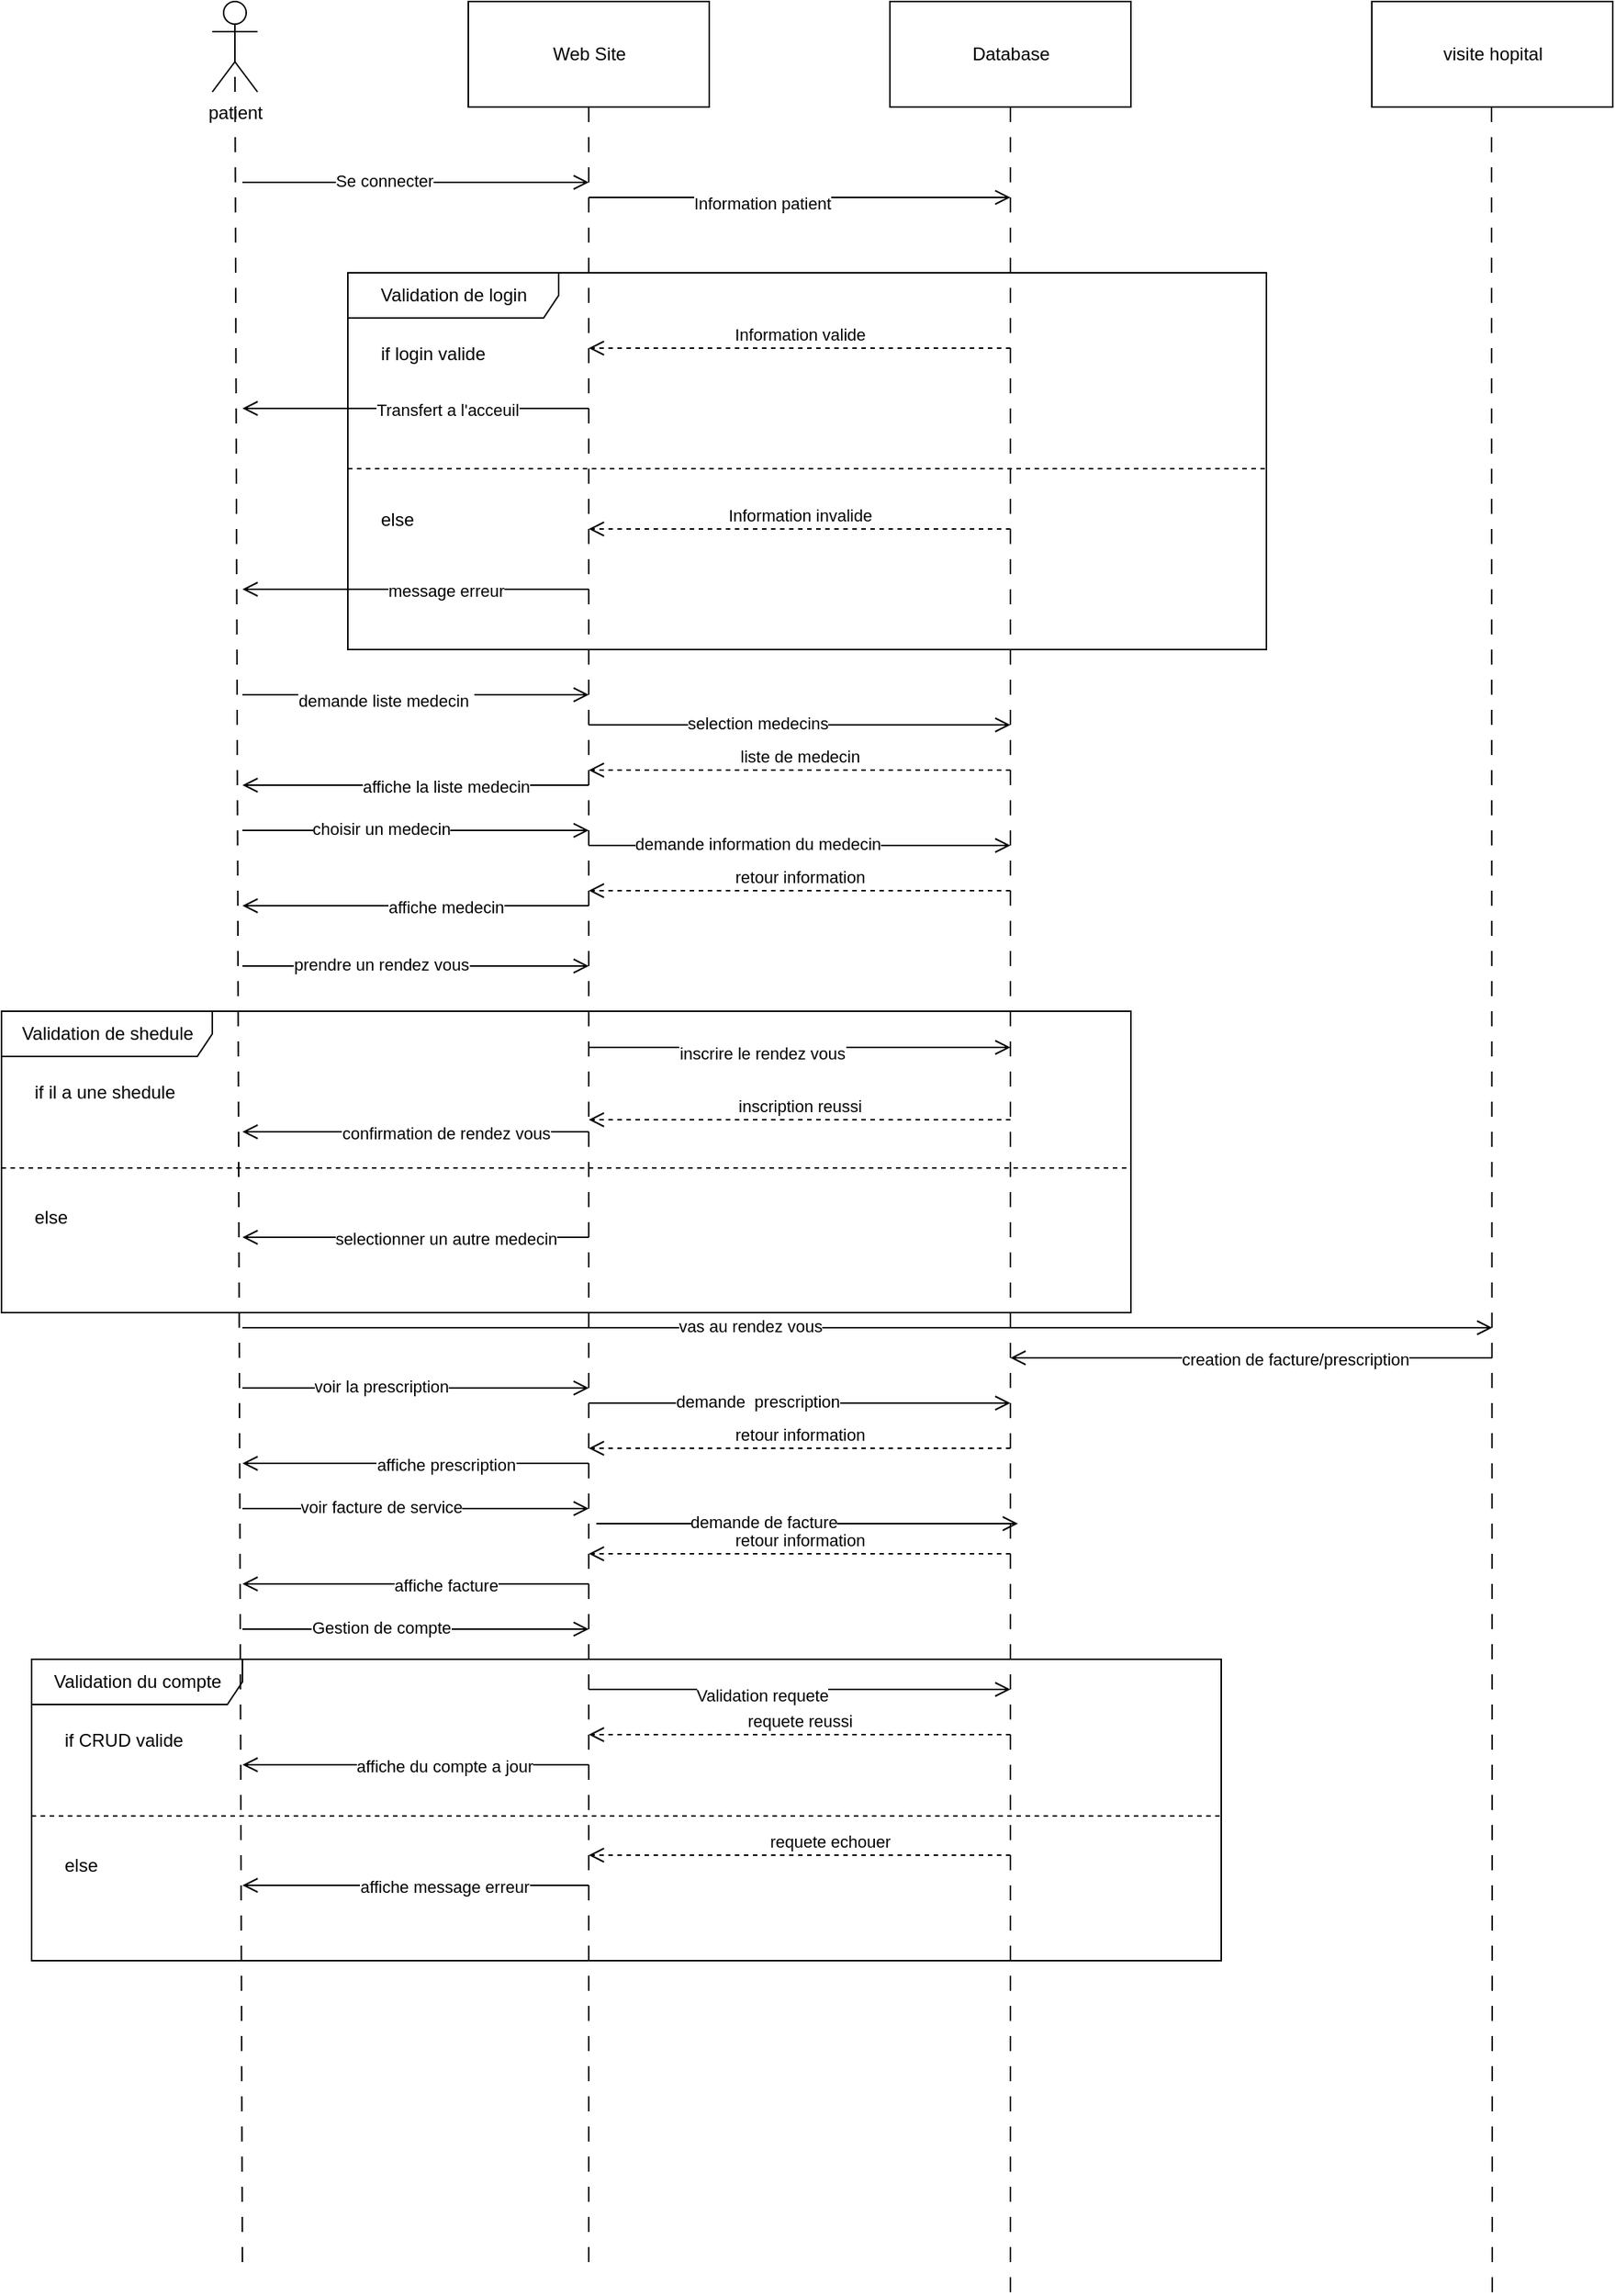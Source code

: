 <mxfile version="15.8.7" type="device"><diagram id="fwd8M2s1NlIsHdQnqqOC" name="Page-1"><mxGraphModel dx="1422" dy="865" grid="1" gridSize="10" guides="1" tooltips="1" connect="1" arrows="1" fold="1" page="1" pageScale="1" pageWidth="3300" pageHeight="4681" math="0" shadow="0"><root><mxCell id="0"/><mxCell id="1" parent="0"/><mxCell id="oa8hQklX-0XHlVbNp4vl-93" value="Validation du compte" style="shape=umlFrame;tabWidth=110;tabHeight=30;tabPosition=left;html=1;boundedLbl=1;labelInHeader=1;width=140;height=30;" vertex="1" parent="1"><mxGeometry x="150" y="1180" width="790" height="200" as="geometry"/></mxCell><mxCell id="oa8hQklX-0XHlVbNp4vl-94" value="if CRUD valide" style="text" vertex="1" parent="oa8hQklX-0XHlVbNp4vl-93"><mxGeometry width="100" height="20" relative="1" as="geometry"><mxPoint x="20" y="40" as="offset"/></mxGeometry></mxCell><mxCell id="oa8hQklX-0XHlVbNp4vl-95" value="else " style="line;strokeWidth=1;dashed=1;labelPosition=center;verticalLabelPosition=bottom;align=left;verticalAlign=top;spacingLeft=20;spacingTop=15;" vertex="1" parent="oa8hQklX-0XHlVbNp4vl-93"><mxGeometry y="100" width="790.0" height="8" as="geometry"/></mxCell><mxCell id="oa8hQklX-0XHlVbNp4vl-110" value="" style="endArrow=open;startArrow=none;endFill=0;startFill=0;endSize=8;html=1;verticalAlign=bottom;labelBackgroundColor=none;strokeWidth=1;rounded=0;" edge="1" parent="oa8hQklX-0XHlVbNp4vl-93"><mxGeometry width="160" relative="1" as="geometry"><mxPoint x="370.0" y="20" as="sourcePoint"/><mxPoint x="650" y="20" as="targetPoint"/></mxGeometry></mxCell><mxCell id="oa8hQklX-0XHlVbNp4vl-111" value="Validation requete" style="edgeLabel;html=1;align=center;verticalAlign=middle;resizable=0;points=[];" vertex="1" connectable="0" parent="oa8hQklX-0XHlVbNp4vl-110"><mxGeometry x="-0.179" y="-4" relative="1" as="geometry"><mxPoint as="offset"/></mxGeometry></mxCell><mxCell id="oa8hQklX-0XHlVbNp4vl-115" value="" style="endArrow=open;startArrow=none;endFill=0;startFill=0;endSize=8;html=1;verticalAlign=bottom;labelBackgroundColor=none;strokeWidth=1;rounded=0;" edge="1" parent="oa8hQklX-0XHlVbNp4vl-93"><mxGeometry width="160" relative="1" as="geometry"><mxPoint x="370.0" y="70" as="sourcePoint"/><mxPoint x="140.0" y="70" as="targetPoint"/></mxGeometry></mxCell><mxCell id="oa8hQklX-0XHlVbNp4vl-116" value="affiche du compte a jour" style="edgeLabel;html=1;align=center;verticalAlign=middle;resizable=0;points=[];" vertex="1" connectable="0" parent="oa8hQklX-0XHlVbNp4vl-115"><mxGeometry x="-0.183" y="1" relative="1" as="geometry"><mxPoint x="-2" as="offset"/></mxGeometry></mxCell><mxCell id="oa8hQklX-0XHlVbNp4vl-117" value="requete echouer" style="endArrow=open;startArrow=none;endFill=0;startFill=0;endSize=8;html=1;verticalAlign=bottom;dashed=1;labelBackgroundColor=none;rounded=0;" edge="1" parent="oa8hQklX-0XHlVbNp4vl-93"><mxGeometry x="-0.143" width="160" relative="1" as="geometry"><mxPoint x="650" y="130" as="sourcePoint"/><mxPoint x="370.0" y="130" as="targetPoint"/><mxPoint as="offset"/></mxGeometry></mxCell><mxCell id="oa8hQklX-0XHlVbNp4vl-118" value="" style="endArrow=open;startArrow=none;endFill=0;startFill=0;endSize=8;html=1;verticalAlign=bottom;labelBackgroundColor=none;strokeWidth=1;rounded=0;" edge="1" parent="oa8hQklX-0XHlVbNp4vl-93"><mxGeometry width="160" relative="1" as="geometry"><mxPoint x="370.0" y="150" as="sourcePoint"/><mxPoint x="140.0" y="150" as="targetPoint"/></mxGeometry></mxCell><mxCell id="oa8hQklX-0XHlVbNp4vl-119" value="affiche message erreur" style="edgeLabel;html=1;align=center;verticalAlign=middle;resizable=0;points=[];" vertex="1" connectable="0" parent="oa8hQklX-0XHlVbNp4vl-118"><mxGeometry x="-0.183" y="1" relative="1" as="geometry"><mxPoint x="-2" as="offset"/></mxGeometry></mxCell><mxCell id="oa8hQklX-0XHlVbNp4vl-53" value="Validation de shedule" style="shape=umlFrame;tabWidth=110;tabHeight=30;tabPosition=left;html=1;boundedLbl=1;labelInHeader=1;width=140;height=30;" vertex="1" parent="1"><mxGeometry x="130" y="750" width="750" height="200" as="geometry"/></mxCell><mxCell id="oa8hQklX-0XHlVbNp4vl-54" value="if il a une shedule" style="text" vertex="1" parent="oa8hQklX-0XHlVbNp4vl-53"><mxGeometry width="100" height="20" relative="1" as="geometry"><mxPoint x="20" y="40" as="offset"/></mxGeometry></mxCell><mxCell id="oa8hQklX-0XHlVbNp4vl-55" value="else " style="line;strokeWidth=1;dashed=1;labelPosition=center;verticalLabelPosition=bottom;align=left;verticalAlign=top;spacingLeft=20;spacingTop=15;" vertex="1" parent="oa8hQklX-0XHlVbNp4vl-53"><mxGeometry y="100" width="750.0" height="8" as="geometry"/></mxCell><mxCell id="oa8hQklX-0XHlVbNp4vl-41" value="" style="endArrow=open;startArrow=none;endFill=0;startFill=0;endSize=8;html=1;verticalAlign=bottom;labelBackgroundColor=none;strokeWidth=1;rounded=0;" edge="1" parent="oa8hQklX-0XHlVbNp4vl-53"><mxGeometry width="160" relative="1" as="geometry"><mxPoint x="390" y="24" as="sourcePoint"/><mxPoint x="670" y="24" as="targetPoint"/></mxGeometry></mxCell><mxCell id="oa8hQklX-0XHlVbNp4vl-42" value="inscrire le rendez vous" style="edgeLabel;html=1;align=center;verticalAlign=middle;resizable=0;points=[];" vertex="1" connectable="0" parent="oa8hQklX-0XHlVbNp4vl-41"><mxGeometry x="-0.179" y="-4" relative="1" as="geometry"><mxPoint as="offset"/></mxGeometry></mxCell><mxCell id="oa8hQklX-0XHlVbNp4vl-60" value="inscription reussi" style="endArrow=open;startArrow=none;endFill=0;startFill=0;endSize=8;html=1;verticalAlign=bottom;dashed=1;labelBackgroundColor=none;rounded=0;" edge="1" parent="oa8hQklX-0XHlVbNp4vl-53"><mxGeometry width="160" relative="1" as="geometry"><mxPoint x="670" y="72" as="sourcePoint"/><mxPoint x="390" y="72" as="targetPoint"/></mxGeometry></mxCell><mxCell id="oa8hQklX-0XHlVbNp4vl-61" value="" style="endArrow=open;startArrow=none;endFill=0;startFill=0;endSize=8;html=1;verticalAlign=bottom;labelBackgroundColor=none;strokeWidth=1;rounded=0;" edge="1" parent="oa8hQklX-0XHlVbNp4vl-53"><mxGeometry width="160" relative="1" as="geometry"><mxPoint x="390" y="80" as="sourcePoint"/><mxPoint x="160" y="80" as="targetPoint"/></mxGeometry></mxCell><mxCell id="oa8hQklX-0XHlVbNp4vl-62" value="confirmation de rendez vous" style="edgeLabel;html=1;align=center;verticalAlign=middle;resizable=0;points=[];" vertex="1" connectable="0" parent="oa8hQklX-0XHlVbNp4vl-61"><mxGeometry x="-0.183" y="1" relative="1" as="geometry"><mxPoint x="-1" as="offset"/></mxGeometry></mxCell><mxCell id="oa8hQklX-0XHlVbNp4vl-65" value="" style="endArrow=open;startArrow=none;endFill=0;startFill=0;endSize=8;html=1;verticalAlign=bottom;labelBackgroundColor=none;strokeWidth=1;rounded=0;" edge="1" parent="oa8hQklX-0XHlVbNp4vl-53"><mxGeometry width="160" relative="1" as="geometry"><mxPoint x="390" y="150" as="sourcePoint"/><mxPoint x="160" y="150" as="targetPoint"/></mxGeometry></mxCell><mxCell id="oa8hQklX-0XHlVbNp4vl-66" value="selectionner un autre medecin" style="edgeLabel;html=1;align=center;verticalAlign=middle;resizable=0;points=[];" vertex="1" connectable="0" parent="oa8hQklX-0XHlVbNp4vl-65"><mxGeometry x="-0.183" y="1" relative="1" as="geometry"><mxPoint x="-1" as="offset"/></mxGeometry></mxCell><mxCell id="oa8hQklX-0XHlVbNp4vl-13" value="Validation de login" style="shape=umlFrame;tabWidth=110;tabHeight=30;tabPosition=left;html=1;boundedLbl=1;labelInHeader=1;width=140;height=30;" vertex="1" parent="1"><mxGeometry x="360" y="260" width="610" height="250" as="geometry"/></mxCell><mxCell id="oa8hQklX-0XHlVbNp4vl-14" value="if login valide" style="text" vertex="1" parent="oa8hQklX-0XHlVbNp4vl-13"><mxGeometry width="100" height="20" relative="1" as="geometry"><mxPoint x="20" y="40" as="offset"/></mxGeometry></mxCell><mxCell id="oa8hQklX-0XHlVbNp4vl-15" value="else " style="line;strokeWidth=1;dashed=1;labelPosition=center;verticalLabelPosition=bottom;align=left;verticalAlign=top;spacingLeft=20;spacingTop=15;" vertex="1" parent="oa8hQklX-0XHlVbNp4vl-13"><mxGeometry y="125" width="610.0" height="10" as="geometry"/></mxCell><mxCell id="oa8hQklX-0XHlVbNp4vl-26" value="" style="endArrow=open;startArrow=none;endFill=0;startFill=0;endSize=8;html=1;verticalAlign=bottom;labelBackgroundColor=none;strokeWidth=1;rounded=0;" edge="1" parent="oa8hQklX-0XHlVbNp4vl-13"><mxGeometry width="160" relative="1" as="geometry"><mxPoint x="160" y="90" as="sourcePoint"/><mxPoint x="-70" y="90" as="targetPoint"/></mxGeometry></mxCell><mxCell id="oa8hQklX-0XHlVbNp4vl-27" value="Transfert a l'acceuil" style="edgeLabel;html=1;align=center;verticalAlign=middle;resizable=0;points=[];" vertex="1" connectable="0" parent="oa8hQklX-0XHlVbNp4vl-26"><mxGeometry x="-0.183" y="1" relative="1" as="geometry"><mxPoint as="offset"/></mxGeometry></mxCell><mxCell id="oa8hQklX-0XHlVbNp4vl-1" value="patient" style="shape=umlActor;verticalLabelPosition=bottom;verticalAlign=top;html=1;" vertex="1" parent="1"><mxGeometry x="270" y="80" width="30" height="60" as="geometry"/></mxCell><mxCell id="oa8hQklX-0XHlVbNp4vl-2" value="Database" style="text;html=1;align=center;verticalAlign=middle;dashed=0;fillColor=#ffffff;strokeColor=#000000;" vertex="1" parent="1"><mxGeometry x="720" y="80" width="160" height="70" as="geometry"/></mxCell><mxCell id="oa8hQklX-0XHlVbNp4vl-3" value="Web Site" style="text;html=1;align=center;verticalAlign=middle;dashed=0;fillColor=#ffffff;strokeColor=#000000;" vertex="1" parent="1"><mxGeometry x="440" y="80" width="160" height="70" as="geometry"/></mxCell><mxCell id="oa8hQklX-0XHlVbNp4vl-4" value="" style="endArrow=none;startArrow=none;endFill=0;startFill=0;endSize=8;html=1;verticalAlign=bottom;dashed=1;labelBackgroundColor=none;dashPattern=10 10;rounded=0;exitX=0.5;exitY=0.5;exitDx=0;exitDy=0;exitPerimeter=0;" edge="1" parent="1" source="oa8hQklX-0XHlVbNp4vl-1"><mxGeometry width="160" relative="1" as="geometry"><mxPoint x="640" y="470" as="sourcePoint"/><mxPoint x="290" y="1590" as="targetPoint"/></mxGeometry></mxCell><mxCell id="oa8hQklX-0XHlVbNp4vl-6" value="" style="endArrow=none;startArrow=none;endFill=0;startFill=0;endSize=8;html=1;verticalAlign=bottom;dashed=1;labelBackgroundColor=none;dashPattern=10 10;rounded=0;exitX=0.5;exitY=1;exitDx=0;exitDy=0;" edge="1" parent="1" source="oa8hQklX-0XHlVbNp4vl-3"><mxGeometry width="160" relative="1" as="geometry"><mxPoint x="295" y="120" as="sourcePoint"/><mxPoint x="520" y="1590" as="targetPoint"/></mxGeometry></mxCell><mxCell id="oa8hQklX-0XHlVbNp4vl-7" value="" style="endArrow=none;startArrow=none;endFill=0;startFill=0;endSize=8;html=1;verticalAlign=bottom;dashed=1;labelBackgroundColor=none;dashPattern=10 10;rounded=0;exitX=0.5;exitY=1;exitDx=0;exitDy=0;" edge="1" parent="1" source="oa8hQklX-0XHlVbNp4vl-2"><mxGeometry width="160" relative="1" as="geometry"><mxPoint x="305" y="130" as="sourcePoint"/><mxPoint x="800" y="1600" as="targetPoint"/></mxGeometry></mxCell><mxCell id="oa8hQklX-0XHlVbNp4vl-8" value="" style="endArrow=open;startArrow=none;endFill=0;startFill=0;endSize=8;html=1;verticalAlign=bottom;labelBackgroundColor=none;strokeWidth=1;rounded=0;" edge="1" parent="1"><mxGeometry width="160" relative="1" as="geometry"><mxPoint x="290" y="200" as="sourcePoint"/><mxPoint x="520" y="200" as="targetPoint"/></mxGeometry></mxCell><mxCell id="oa8hQklX-0XHlVbNp4vl-9" value="Se connecter" style="edgeLabel;html=1;align=center;verticalAlign=middle;resizable=0;points=[];" vertex="1" connectable="0" parent="oa8hQklX-0XHlVbNp4vl-8"><mxGeometry x="-0.183" y="1" relative="1" as="geometry"><mxPoint as="offset"/></mxGeometry></mxCell><mxCell id="oa8hQklX-0XHlVbNp4vl-10" value="" style="endArrow=open;startArrow=none;endFill=0;startFill=0;endSize=8;html=1;verticalAlign=bottom;labelBackgroundColor=none;strokeWidth=1;rounded=0;" edge="1" parent="1"><mxGeometry width="160" relative="1" as="geometry"><mxPoint x="520" y="210" as="sourcePoint"/><mxPoint x="800" y="210" as="targetPoint"/></mxGeometry></mxCell><mxCell id="oa8hQklX-0XHlVbNp4vl-12" value="Information patient" style="edgeLabel;html=1;align=center;verticalAlign=middle;resizable=0;points=[];" vertex="1" connectable="0" parent="oa8hQklX-0XHlVbNp4vl-10"><mxGeometry x="-0.179" y="-4" relative="1" as="geometry"><mxPoint as="offset"/></mxGeometry></mxCell><mxCell id="oa8hQklX-0XHlVbNp4vl-17" value="Information valide" style="endArrow=open;startArrow=none;endFill=0;startFill=0;endSize=8;html=1;verticalAlign=bottom;dashed=1;labelBackgroundColor=none;rounded=0;" edge="1" parent="1"><mxGeometry width="160" relative="1" as="geometry"><mxPoint x="800" y="310" as="sourcePoint"/><mxPoint x="520" y="310" as="targetPoint"/></mxGeometry></mxCell><mxCell id="oa8hQklX-0XHlVbNp4vl-28" value="Information invalide" style="endArrow=open;startArrow=none;endFill=0;startFill=0;endSize=8;html=1;verticalAlign=bottom;dashed=1;labelBackgroundColor=none;rounded=0;" edge="1" parent="1"><mxGeometry width="160" relative="1" as="geometry"><mxPoint x="800" y="430" as="sourcePoint"/><mxPoint x="520" y="430" as="targetPoint"/></mxGeometry></mxCell><mxCell id="oa8hQklX-0XHlVbNp4vl-29" value="" style="endArrow=open;startArrow=none;endFill=0;startFill=0;endSize=8;html=1;verticalAlign=bottom;labelBackgroundColor=none;strokeWidth=1;rounded=0;" edge="1" parent="1"><mxGeometry width="160" relative="1" as="geometry"><mxPoint x="520" y="470" as="sourcePoint"/><mxPoint x="290" y="470" as="targetPoint"/></mxGeometry></mxCell><mxCell id="oa8hQklX-0XHlVbNp4vl-30" value="message erreur" style="edgeLabel;html=1;align=center;verticalAlign=middle;resizable=0;points=[];" vertex="1" connectable="0" parent="oa8hQklX-0XHlVbNp4vl-29"><mxGeometry x="-0.183" y="1" relative="1" as="geometry"><mxPoint x="-1" as="offset"/></mxGeometry></mxCell><mxCell id="oa8hQklX-0XHlVbNp4vl-32" value="" style="endArrow=open;startArrow=none;endFill=0;startFill=0;endSize=8;html=1;verticalAlign=bottom;labelBackgroundColor=none;strokeWidth=1;rounded=0;" edge="1" parent="1"><mxGeometry width="160" relative="1" as="geometry"><mxPoint x="520" y="560" as="sourcePoint"/><mxPoint x="800" y="560" as="targetPoint"/></mxGeometry></mxCell><mxCell id="oa8hQklX-0XHlVbNp4vl-33" value="selection medecins" style="edgeLabel;html=1;align=center;verticalAlign=middle;resizable=0;points=[];" vertex="1" connectable="0" parent="oa8hQklX-0XHlVbNp4vl-32"><mxGeometry x="-0.183" y="1" relative="1" as="geometry"><mxPoint x="-3" as="offset"/></mxGeometry></mxCell><mxCell id="oa8hQklX-0XHlVbNp4vl-37" value="" style="endArrow=open;startArrow=none;endFill=0;startFill=0;endSize=8;html=1;verticalAlign=bottom;labelBackgroundColor=none;strokeWidth=1;rounded=0;" edge="1" parent="1"><mxGeometry width="160" relative="1" as="geometry"><mxPoint x="290" y="630" as="sourcePoint"/><mxPoint x="520" y="630" as="targetPoint"/></mxGeometry></mxCell><mxCell id="oa8hQklX-0XHlVbNp4vl-38" value="choisir un medecin" style="edgeLabel;html=1;align=center;verticalAlign=middle;resizable=0;points=[];" vertex="1" connectable="0" parent="oa8hQklX-0XHlVbNp4vl-37"><mxGeometry x="-0.183" y="1" relative="1" as="geometry"><mxPoint x="-2" as="offset"/></mxGeometry></mxCell><mxCell id="oa8hQklX-0XHlVbNp4vl-43" value="liste de medecin" style="endArrow=open;startArrow=none;endFill=0;startFill=0;endSize=8;html=1;verticalAlign=bottom;dashed=1;labelBackgroundColor=none;rounded=0;" edge="1" parent="1"><mxGeometry width="160" relative="1" as="geometry"><mxPoint x="800" y="590" as="sourcePoint"/><mxPoint x="520" y="590" as="targetPoint"/></mxGeometry></mxCell><mxCell id="oa8hQklX-0XHlVbNp4vl-44" value="retour information" style="endArrow=open;startArrow=none;endFill=0;startFill=0;endSize=8;html=1;verticalAlign=bottom;dashed=1;labelBackgroundColor=none;rounded=0;" edge="1" parent="1"><mxGeometry width="160" relative="1" as="geometry"><mxPoint x="800" y="670" as="sourcePoint"/><mxPoint x="520" y="670" as="targetPoint"/></mxGeometry></mxCell><mxCell id="oa8hQklX-0XHlVbNp4vl-45" value="" style="endArrow=open;startArrow=none;endFill=0;startFill=0;endSize=8;html=1;verticalAlign=bottom;labelBackgroundColor=none;strokeWidth=1;rounded=0;" edge="1" parent="1"><mxGeometry width="160" relative="1" as="geometry"><mxPoint x="290" y="540" as="sourcePoint"/><mxPoint x="520" y="540" as="targetPoint"/></mxGeometry></mxCell><mxCell id="oa8hQklX-0XHlVbNp4vl-46" value="demande liste medecin&amp;nbsp;" style="edgeLabel;html=1;align=center;verticalAlign=middle;resizable=0;points=[];" vertex="1" connectable="0" parent="oa8hQklX-0XHlVbNp4vl-45"><mxGeometry x="-0.179" y="-4" relative="1" as="geometry"><mxPoint as="offset"/></mxGeometry></mxCell><mxCell id="oa8hQklX-0XHlVbNp4vl-47" value="" style="endArrow=open;startArrow=none;endFill=0;startFill=0;endSize=8;html=1;verticalAlign=bottom;labelBackgroundColor=none;strokeWidth=1;rounded=0;" edge="1" parent="1"><mxGeometry width="160" relative="1" as="geometry"><mxPoint x="520" y="600" as="sourcePoint"/><mxPoint x="290" y="600" as="targetPoint"/></mxGeometry></mxCell><mxCell id="oa8hQklX-0XHlVbNp4vl-48" value="affiche la liste medecin" style="edgeLabel;html=1;align=center;verticalAlign=middle;resizable=0;points=[];" vertex="1" connectable="0" parent="oa8hQklX-0XHlVbNp4vl-47"><mxGeometry x="-0.183" y="1" relative="1" as="geometry"><mxPoint x="-1" as="offset"/></mxGeometry></mxCell><mxCell id="oa8hQklX-0XHlVbNp4vl-49" value="" style="endArrow=open;startArrow=none;endFill=0;startFill=0;endSize=8;html=1;verticalAlign=bottom;labelBackgroundColor=none;strokeWidth=1;rounded=0;" edge="1" parent="1"><mxGeometry width="160" relative="1" as="geometry"><mxPoint x="520" y="640" as="sourcePoint"/><mxPoint x="800" y="640" as="targetPoint"/></mxGeometry></mxCell><mxCell id="oa8hQklX-0XHlVbNp4vl-50" value="demande information du medecin" style="edgeLabel;html=1;align=center;verticalAlign=middle;resizable=0;points=[];" vertex="1" connectable="0" parent="oa8hQklX-0XHlVbNp4vl-49"><mxGeometry x="-0.183" y="1" relative="1" as="geometry"><mxPoint x="-3" as="offset"/></mxGeometry></mxCell><mxCell id="oa8hQklX-0XHlVbNp4vl-51" value="" style="endArrow=open;startArrow=none;endFill=0;startFill=0;endSize=8;html=1;verticalAlign=bottom;labelBackgroundColor=none;strokeWidth=1;rounded=0;" edge="1" parent="1"><mxGeometry width="160" relative="1" as="geometry"><mxPoint x="520" y="680" as="sourcePoint"/><mxPoint x="290" y="680" as="targetPoint"/></mxGeometry></mxCell><mxCell id="oa8hQklX-0XHlVbNp4vl-52" value="affiche medecin" style="edgeLabel;html=1;align=center;verticalAlign=middle;resizable=0;points=[];" vertex="1" connectable="0" parent="oa8hQklX-0XHlVbNp4vl-51"><mxGeometry x="-0.183" y="1" relative="1" as="geometry"><mxPoint x="-1" as="offset"/></mxGeometry></mxCell><mxCell id="oa8hQklX-0XHlVbNp4vl-63" value="" style="endArrow=open;startArrow=none;endFill=0;startFill=0;endSize=8;html=1;verticalAlign=bottom;labelBackgroundColor=none;strokeWidth=1;rounded=0;" edge="1" parent="1"><mxGeometry width="160" relative="1" as="geometry"><mxPoint x="290" y="720" as="sourcePoint"/><mxPoint x="520" y="720" as="targetPoint"/></mxGeometry></mxCell><mxCell id="oa8hQklX-0XHlVbNp4vl-64" value="prendre un rendez vous" style="edgeLabel;html=1;align=center;verticalAlign=middle;resizable=0;points=[];" vertex="1" connectable="0" parent="oa8hQklX-0XHlVbNp4vl-63"><mxGeometry x="-0.183" y="1" relative="1" as="geometry"><mxPoint x="-2" as="offset"/></mxGeometry></mxCell><mxCell id="oa8hQklX-0XHlVbNp4vl-67" value="" style="endArrow=open;startArrow=none;endFill=0;startFill=0;endSize=8;html=1;verticalAlign=bottom;labelBackgroundColor=none;strokeWidth=1;rounded=0;" edge="1" parent="1"><mxGeometry width="160" relative="1" as="geometry"><mxPoint x="290" y="1000" as="sourcePoint"/><mxPoint x="520" y="1000" as="targetPoint"/></mxGeometry></mxCell><mxCell id="oa8hQklX-0XHlVbNp4vl-68" value="voir la prescription" style="edgeLabel;html=1;align=center;verticalAlign=middle;resizable=0;points=[];" vertex="1" connectable="0" parent="oa8hQklX-0XHlVbNp4vl-67"><mxGeometry x="-0.183" y="1" relative="1" as="geometry"><mxPoint x="-2" as="offset"/></mxGeometry></mxCell><mxCell id="oa8hQklX-0XHlVbNp4vl-69" value="" style="endArrow=open;startArrow=none;endFill=0;startFill=0;endSize=8;html=1;verticalAlign=bottom;labelBackgroundColor=none;strokeWidth=1;rounded=0;" edge="1" parent="1"><mxGeometry width="160" relative="1" as="geometry"><mxPoint x="520" y="1010" as="sourcePoint"/><mxPoint x="800" y="1010" as="targetPoint"/></mxGeometry></mxCell><mxCell id="oa8hQklX-0XHlVbNp4vl-70" value="demande&amp;nbsp; prescription" style="edgeLabel;html=1;align=center;verticalAlign=middle;resizable=0;points=[];" vertex="1" connectable="0" parent="oa8hQklX-0XHlVbNp4vl-69"><mxGeometry x="-0.183" y="1" relative="1" as="geometry"><mxPoint x="-3" as="offset"/></mxGeometry></mxCell><mxCell id="oa8hQklX-0XHlVbNp4vl-71" value="retour information" style="endArrow=open;startArrow=none;endFill=0;startFill=0;endSize=8;html=1;verticalAlign=bottom;dashed=1;labelBackgroundColor=none;rounded=0;" edge="1" parent="1"><mxGeometry width="160" relative="1" as="geometry"><mxPoint x="800" y="1040" as="sourcePoint"/><mxPoint x="520" y="1040" as="targetPoint"/></mxGeometry></mxCell><mxCell id="oa8hQklX-0XHlVbNp4vl-72" value="" style="endArrow=open;startArrow=none;endFill=0;startFill=0;endSize=8;html=1;verticalAlign=bottom;labelBackgroundColor=none;strokeWidth=1;rounded=0;" edge="1" parent="1"><mxGeometry width="160" relative="1" as="geometry"><mxPoint x="520" y="1050" as="sourcePoint"/><mxPoint x="290" y="1050" as="targetPoint"/></mxGeometry></mxCell><mxCell id="oa8hQklX-0XHlVbNp4vl-73" value="affiche prescription" style="edgeLabel;html=1;align=center;verticalAlign=middle;resizable=0;points=[];" vertex="1" connectable="0" parent="oa8hQklX-0XHlVbNp4vl-72"><mxGeometry x="-0.183" y="1" relative="1" as="geometry"><mxPoint x="-1" as="offset"/></mxGeometry></mxCell><mxCell id="oa8hQklX-0XHlVbNp4vl-76" value="" style="endArrow=open;startArrow=none;endFill=0;startFill=0;endSize=8;html=1;verticalAlign=bottom;labelBackgroundColor=none;strokeWidth=1;rounded=0;" edge="1" parent="1"><mxGeometry width="160" relative="1" as="geometry"><mxPoint x="290" y="1080" as="sourcePoint"/><mxPoint x="520" y="1080" as="targetPoint"/></mxGeometry></mxCell><mxCell id="oa8hQklX-0XHlVbNp4vl-77" value="voir facture de service" style="edgeLabel;html=1;align=center;verticalAlign=middle;resizable=0;points=[];" vertex="1" connectable="0" parent="oa8hQklX-0XHlVbNp4vl-76"><mxGeometry x="-0.183" y="1" relative="1" as="geometry"><mxPoint x="-2" as="offset"/></mxGeometry></mxCell><mxCell id="oa8hQklX-0XHlVbNp4vl-78" value="" style="endArrow=open;startArrow=none;endFill=0;startFill=0;endSize=8;html=1;verticalAlign=bottom;labelBackgroundColor=none;strokeWidth=1;rounded=0;" edge="1" parent="1"><mxGeometry width="160" relative="1" as="geometry"><mxPoint x="525" y="1090" as="sourcePoint"/><mxPoint x="805" y="1090" as="targetPoint"/></mxGeometry></mxCell><mxCell id="oa8hQklX-0XHlVbNp4vl-79" value="demande de facture" style="edgeLabel;html=1;align=center;verticalAlign=middle;resizable=0;points=[];" vertex="1" connectable="0" parent="oa8hQklX-0XHlVbNp4vl-78"><mxGeometry x="-0.183" y="1" relative="1" as="geometry"><mxPoint x="-4" as="offset"/></mxGeometry></mxCell><mxCell id="oa8hQklX-0XHlVbNp4vl-80" value="retour information" style="endArrow=open;startArrow=none;endFill=0;startFill=0;endSize=8;html=1;verticalAlign=bottom;dashed=1;labelBackgroundColor=none;rounded=0;" edge="1" parent="1"><mxGeometry width="160" relative="1" as="geometry"><mxPoint x="800" y="1110" as="sourcePoint"/><mxPoint x="520" y="1110" as="targetPoint"/></mxGeometry></mxCell><mxCell id="oa8hQklX-0XHlVbNp4vl-81" value="" style="endArrow=open;startArrow=none;endFill=0;startFill=0;endSize=8;html=1;verticalAlign=bottom;labelBackgroundColor=none;strokeWidth=1;rounded=0;" edge="1" parent="1"><mxGeometry width="160" relative="1" as="geometry"><mxPoint x="520" y="1130" as="sourcePoint"/><mxPoint x="290" y="1130" as="targetPoint"/></mxGeometry></mxCell><mxCell id="oa8hQklX-0XHlVbNp4vl-82" value="affiche facture" style="edgeLabel;html=1;align=center;verticalAlign=middle;resizable=0;points=[];" vertex="1" connectable="0" parent="oa8hQklX-0XHlVbNp4vl-81"><mxGeometry x="-0.183" y="1" relative="1" as="geometry"><mxPoint x="-1" as="offset"/></mxGeometry></mxCell><mxCell id="oa8hQklX-0XHlVbNp4vl-83" value="visite hopital" style="text;html=1;align=center;verticalAlign=middle;dashed=0;fillColor=#ffffff;strokeColor=#000000;" vertex="1" parent="1"><mxGeometry x="1040" y="80" width="160" height="70" as="geometry"/></mxCell><mxCell id="oa8hQklX-0XHlVbNp4vl-85" value="" style="endArrow=none;startArrow=none;endFill=0;startFill=0;endSize=8;html=1;verticalAlign=bottom;dashed=1;labelBackgroundColor=none;dashPattern=10 10;rounded=0;exitX=0.5;exitY=1;exitDx=0;exitDy=0;" edge="1" parent="1"><mxGeometry width="160" relative="1" as="geometry"><mxPoint x="1119.5" y="150" as="sourcePoint"/><mxPoint x="1120" y="1600" as="targetPoint"/></mxGeometry></mxCell><mxCell id="oa8hQklX-0XHlVbNp4vl-86" value="" style="endArrow=open;startArrow=none;endFill=0;startFill=0;endSize=8;html=1;verticalAlign=bottom;labelBackgroundColor=none;strokeWidth=1;rounded=0;" edge="1" parent="1"><mxGeometry width="160" relative="1" as="geometry"><mxPoint x="290" y="960" as="sourcePoint"/><mxPoint x="1120" y="960" as="targetPoint"/></mxGeometry></mxCell><mxCell id="oa8hQklX-0XHlVbNp4vl-87" value="vas au rendez vous" style="edgeLabel;html=1;align=center;verticalAlign=middle;resizable=0;points=[];" vertex="1" connectable="0" parent="oa8hQklX-0XHlVbNp4vl-86"><mxGeometry x="-0.183" y="1" relative="1" as="geometry"><mxPoint x="-2" as="offset"/></mxGeometry></mxCell><mxCell id="oa8hQklX-0XHlVbNp4vl-89" value="" style="endArrow=open;startArrow=none;endFill=0;startFill=0;endSize=8;html=1;verticalAlign=bottom;labelBackgroundColor=none;strokeWidth=1;rounded=0;" edge="1" parent="1"><mxGeometry width="160" relative="1" as="geometry"><mxPoint x="1120" y="980" as="sourcePoint"/><mxPoint x="800" y="980" as="targetPoint"/></mxGeometry></mxCell><mxCell id="oa8hQklX-0XHlVbNp4vl-90" value="creation de facture/prescription" style="edgeLabel;html=1;align=center;verticalAlign=middle;resizable=0;points=[];" vertex="1" connectable="0" parent="oa8hQklX-0XHlVbNp4vl-89"><mxGeometry x="-0.183" y="1" relative="1" as="geometry"><mxPoint x="-1" as="offset"/></mxGeometry></mxCell><mxCell id="oa8hQklX-0XHlVbNp4vl-107" value="" style="endArrow=open;startArrow=none;endFill=0;startFill=0;endSize=8;html=1;verticalAlign=bottom;labelBackgroundColor=none;strokeWidth=1;rounded=0;" edge="1" parent="1"><mxGeometry width="160" relative="1" as="geometry"><mxPoint x="290" y="1160" as="sourcePoint"/><mxPoint x="520" y="1160" as="targetPoint"/></mxGeometry></mxCell><mxCell id="oa8hQklX-0XHlVbNp4vl-108" value="Gestion de compte" style="edgeLabel;html=1;align=center;verticalAlign=middle;resizable=0;points=[];" vertex="1" connectable="0" parent="oa8hQklX-0XHlVbNp4vl-107"><mxGeometry x="-0.183" y="1" relative="1" as="geometry"><mxPoint x="-2" as="offset"/></mxGeometry></mxCell><mxCell id="oa8hQklX-0XHlVbNp4vl-114" value="requete reussi" style="endArrow=open;startArrow=none;endFill=0;startFill=0;endSize=8;html=1;verticalAlign=bottom;dashed=1;labelBackgroundColor=none;rounded=0;" edge="1" parent="1"><mxGeometry width="160" relative="1" as="geometry"><mxPoint x="800" y="1230" as="sourcePoint"/><mxPoint x="520" y="1230" as="targetPoint"/><mxPoint as="offset"/></mxGeometry></mxCell></root></mxGraphModel></diagram></mxfile>